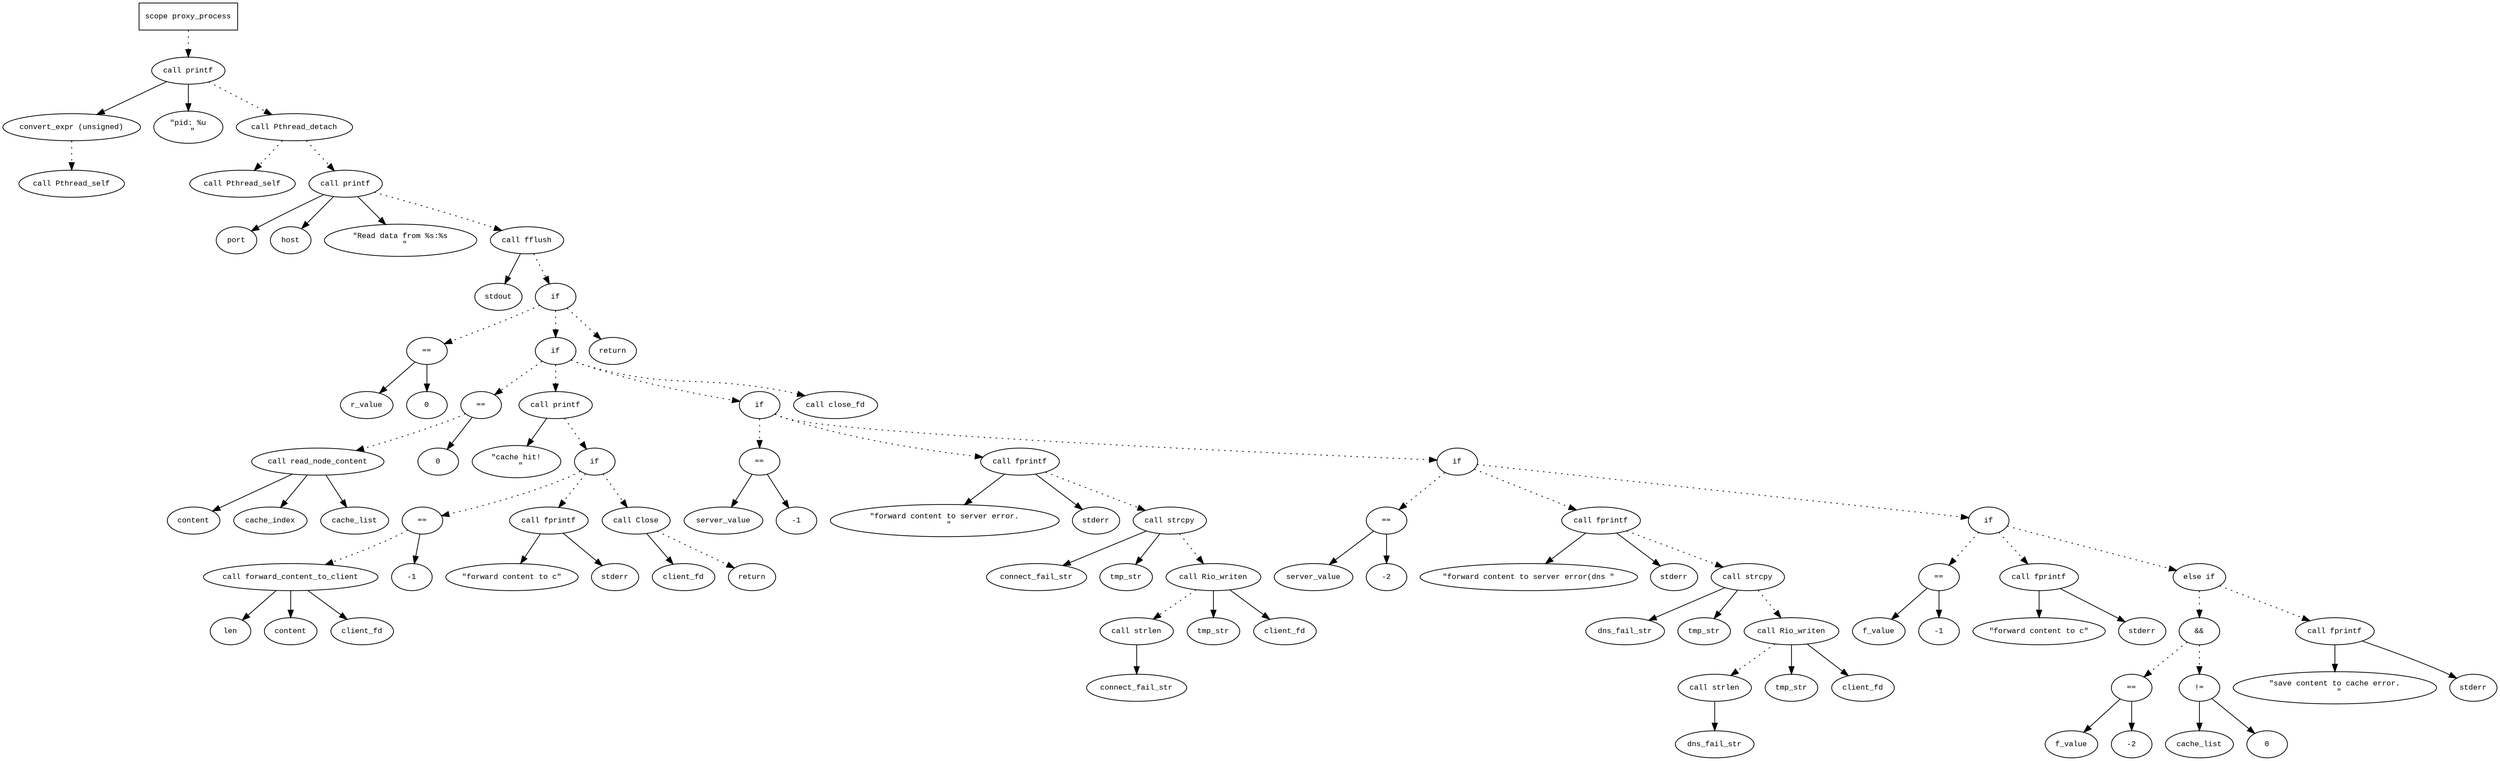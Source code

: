 digraph AST {
  graph [fontname="Times New Roman",fontsize=10];
  node  [fontname="Courier New",fontsize=10];
  edge  [fontname="Times New Roman",fontsize=10];

  node1 [label="scope proxy_process",shape=box];
  node2 [label="call printf",shape=ellipse];
  node3 [label="convert_expr (unsigned)",shape=ellipse];
  node4 [label="call Pthread_self",shape=ellipse];
  node3 -> node4 [style=dotted]
  node2->node3;
  node5 [label="\"pid: %u
  \"",shape=ellipse];
  node2->node5;
  node1 -> node2 [style=dotted]
  node6 [label="call Pthread_detach",shape=ellipse];
  node7 [label="call Pthread_self",shape=ellipse];
  node6 -> node7 [style=dotted]
  node2 -> node6 [style=dotted]
  node8 [label="call printf",shape=ellipse];
  node9 [label="port",shape=ellipse];
  node8->node9;
  node10 [label="host",shape=ellipse];
  node8->node10;
  node11 [label="\"Read data from %s:%s
  \"",shape=ellipse];
  node8->node11;
  node6 -> node8 [style=dotted]
  node12 [label="call fflush",shape=ellipse];
  node13 [label="stdout",shape=ellipse];
  node12->node13;
  node8 -> node12 [style=dotted]
  node14 [label="if",shape=ellipse];
  node15 [label="==",shape=ellipse];
  node16 [label="r_value",shape=ellipse];
  node15->node16;
  node17 [label="0",shape=ellipse];
  node15->node17;
  node14 -> node15 [style=dotted]
  node18 [label="if",shape=ellipse];
  node14 -> node18 [style=dotted]
  node19 [label="==",shape=ellipse];
  node20 [label="call read_node_content",shape=ellipse];
  node21 [label="content",shape=ellipse];
  node20->node21;
  node22 [label="cache_index",shape=ellipse];
  node20->node22;
  node23 [label="cache_list",shape=ellipse];
  node20->node23;
  node19 -> node20 [style=dotted]
  node24 [label="0",shape=ellipse];
  node19->node24;
  node18 -> node19 [style=dotted]
  node25 [label="call printf",shape=ellipse];
  node26 [label="\"cache hit!
  \"",shape=ellipse];
  node25->node26;
  node18 -> node25 [style=dotted]
  node27 [label="if",shape=ellipse];
  node28 [label="==",shape=ellipse];
  node29 [label="call forward_content_to_client",shape=ellipse];
  node30 [label="len",shape=ellipse];
  node29->node30;
  node31 [label="content",shape=ellipse];
  node29->node31;
  node32 [label="client_fd",shape=ellipse];
  node29->node32;
  node28 -> node29 [style=dotted]
  node33 [label="-1",shape=ellipse];
  node28->node33;
  node27 -> node28 [style=dotted]
  node34 [label="call fprintf",shape=ellipse];
  node35 [label="\"forward content to c\"",shape=ellipse];
  node34->node35;
  node36 [label="stderr",shape=ellipse];
  node34->node36;
  node27 -> node34 [style=dotted]
  node25 -> node27 [style=dotted]
  node37 [label="call Close",shape=ellipse];
  node38 [label="client_fd",shape=ellipse];
  node37->node38;
  node27 -> node37 [style=dotted]
  node39 [label="return",shape=ellipse];
  node37 -> node39 [style=dotted]
  node40 [label="if",shape=ellipse];
  node18 -> node40 [style=dotted]
  node41 [label="==",shape=ellipse];
  node42 [label="server_value",shape=ellipse];
  node41->node42;
  node43 [label="-1",shape=ellipse];
  node41->node43;
  node40 -> node41 [style=dotted]
  node44 [label="call fprintf",shape=ellipse];
  node45 [label="\"forward content to server error.
  \"",shape=ellipse];
  node44->node45;
  node46 [label="stderr",shape=ellipse];
  node44->node46;
  node40 -> node44 [style=dotted]
  node47 [label="call strcpy",shape=ellipse];
  node48 [label="connect_fail_str",shape=ellipse];
  node47->node48;
  node49 [label="tmp_str",shape=ellipse];
  node47->node49;
  node44 -> node47 [style=dotted]
  node50 [label="call Rio_writen",shape=ellipse];
  node51 [label="call strlen",shape=ellipse];
  node52 [label="connect_fail_str",shape=ellipse];
  node51->node52;
  node50 -> node51 [style=dotted]
  node53 [label="tmp_str",shape=ellipse];
  node50->node53;
  node54 [label="client_fd",shape=ellipse];
  node50->node54;
  node47 -> node50 [style=dotted]
  node55 [label="if",shape=ellipse];
  node40 -> node55 [style=dotted]
  node56 [label="==",shape=ellipse];
  node57 [label="server_value",shape=ellipse];
  node56->node57;
  node58 [label="-2",shape=ellipse];
  node56->node58;
  node55 -> node56 [style=dotted]
  node59 [label="call fprintf",shape=ellipse];
  node60 [label="\"forward content to server error(dns \"",shape=ellipse];
  node59->node60;
  node61 [label="stderr",shape=ellipse];
  node59->node61;
  node55 -> node59 [style=dotted]
  node62 [label="call strcpy",shape=ellipse];
  node63 [label="dns_fail_str",shape=ellipse];
  node62->node63;
  node64 [label="tmp_str",shape=ellipse];
  node62->node64;
  node59 -> node62 [style=dotted]
  node65 [label="call Rio_writen",shape=ellipse];
  node66 [label="call strlen",shape=ellipse];
  node67 [label="dns_fail_str",shape=ellipse];
  node66->node67;
  node65 -> node66 [style=dotted]
  node68 [label="tmp_str",shape=ellipse];
  node65->node68;
  node69 [label="client_fd",shape=ellipse];
  node65->node69;
  node62 -> node65 [style=dotted]
  node70 [label="if",shape=ellipse];
  node55 -> node70 [style=dotted]
  node71 [label="==",shape=ellipse];
  node72 [label="f_value",shape=ellipse];
  node71->node72;
  node73 [label="-1",shape=ellipse];
  node71->node73;
  node70 -> node71 [style=dotted]
  node74 [label="call fprintf",shape=ellipse];
  node75 [label="\"forward content to c\"",shape=ellipse];
  node74->node75;
  node76 [label="stderr",shape=ellipse];
  node74->node76;
  node70 -> node74 [style=dotted]
  node77 [label="else if",shape=ellipse];
  node70 -> node77 [style=dotted]
  node78 [label="&&",shape=ellipse];
  node79 [label="==",shape=ellipse];
  node80 [label="f_value",shape=ellipse];
  node79->node80;
  node81 [label="-2",shape=ellipse];
  node79->node81;
  node78 -> node79 [style=dotted]
  node82 [label="!=",shape=ellipse];
  node83 [label="cache_list",shape=ellipse];
  node82->node83;
  node84 [label="0",shape=ellipse];
  node82->node84;
  node78 -> node82 [style=dotted]
  node77 -> node78 [style=dotted]
  node85 [label="call fprintf",shape=ellipse];
  node86 [label="\"save content to cache error.
  \"",shape=ellipse];
  node85->node86;
  node87 [label="stderr",shape=ellipse];
  node85->node87;
  node77 -> node85 [style=dotted]
  node88 [label="call close_fd",shape=ellipse];
  node18 -> node88 [style=dotted]
  node12 -> node14 [style=dotted]
  node89 [label="return",shape=ellipse];
  node14 -> node89 [style=dotted]
} 